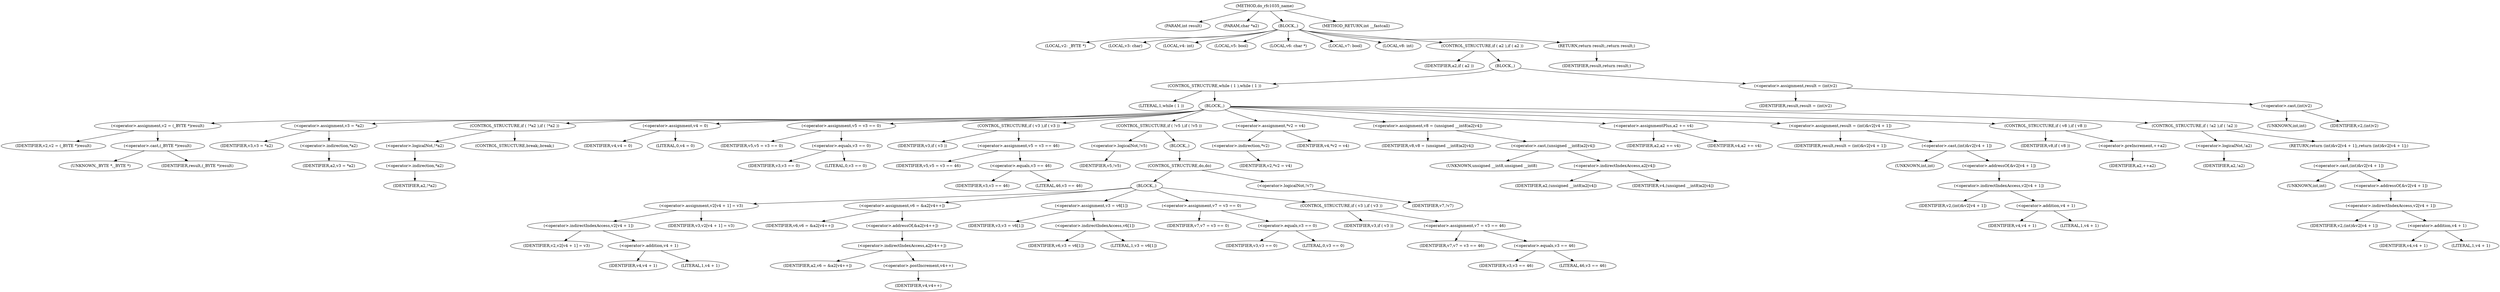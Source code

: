 digraph do_rfc1035_name {  
"1000108" [label = "(METHOD,do_rfc1035_name)" ]
"1000109" [label = "(PARAM,int result)" ]
"1000110" [label = "(PARAM,char *a2)" ]
"1000111" [label = "(BLOCK,,)" ]
"1000112" [label = "(LOCAL,v2: _BYTE *)" ]
"1000113" [label = "(LOCAL,v3: char)" ]
"1000114" [label = "(LOCAL,v4: int)" ]
"1000115" [label = "(LOCAL,v5: bool)" ]
"1000116" [label = "(LOCAL,v6: char *)" ]
"1000117" [label = "(LOCAL,v7: bool)" ]
"1000118" [label = "(LOCAL,v8: int)" ]
"1000119" [label = "(CONTROL_STRUCTURE,if ( a2 ),if ( a2 ))" ]
"1000120" [label = "(IDENTIFIER,a2,if ( a2 ))" ]
"1000121" [label = "(BLOCK,,)" ]
"1000122" [label = "(CONTROL_STRUCTURE,while ( 1 ),while ( 1 ))" ]
"1000123" [label = "(LITERAL,1,while ( 1 ))" ]
"1000124" [label = "(BLOCK,,)" ]
"1000125" [label = "(<operator>.assignment,v2 = (_BYTE *)result)" ]
"1000126" [label = "(IDENTIFIER,v2,v2 = (_BYTE *)result)" ]
"1000127" [label = "(<operator>.cast,(_BYTE *)result)" ]
"1000128" [label = "(UNKNOWN,_BYTE *,_BYTE *)" ]
"1000129" [label = "(IDENTIFIER,result,(_BYTE *)result)" ]
"1000130" [label = "(<operator>.assignment,v3 = *a2)" ]
"1000131" [label = "(IDENTIFIER,v3,v3 = *a2)" ]
"1000132" [label = "(<operator>.indirection,*a2)" ]
"1000133" [label = "(IDENTIFIER,a2,v3 = *a2)" ]
"1000134" [label = "(CONTROL_STRUCTURE,if ( !*a2 ),if ( !*a2 ))" ]
"1000135" [label = "(<operator>.logicalNot,!*a2)" ]
"1000136" [label = "(<operator>.indirection,*a2)" ]
"1000137" [label = "(IDENTIFIER,a2,!*a2)" ]
"1000138" [label = "(CONTROL_STRUCTURE,break;,break;)" ]
"1000139" [label = "(<operator>.assignment,v4 = 0)" ]
"1000140" [label = "(IDENTIFIER,v4,v4 = 0)" ]
"1000141" [label = "(LITERAL,0,v4 = 0)" ]
"1000142" [label = "(<operator>.assignment,v5 = v3 == 0)" ]
"1000143" [label = "(IDENTIFIER,v5,v5 = v3 == 0)" ]
"1000144" [label = "(<operator>.equals,v3 == 0)" ]
"1000145" [label = "(IDENTIFIER,v3,v3 == 0)" ]
"1000146" [label = "(LITERAL,0,v3 == 0)" ]
"1000147" [label = "(CONTROL_STRUCTURE,if ( v3 ),if ( v3 ))" ]
"1000148" [label = "(IDENTIFIER,v3,if ( v3 ))" ]
"1000149" [label = "(<operator>.assignment,v5 = v3 == 46)" ]
"1000150" [label = "(IDENTIFIER,v5,v5 = v3 == 46)" ]
"1000151" [label = "(<operator>.equals,v3 == 46)" ]
"1000152" [label = "(IDENTIFIER,v3,v3 == 46)" ]
"1000153" [label = "(LITERAL,46,v3 == 46)" ]
"1000154" [label = "(CONTROL_STRUCTURE,if ( !v5 ),if ( !v5 ))" ]
"1000155" [label = "(<operator>.logicalNot,!v5)" ]
"1000156" [label = "(IDENTIFIER,v5,!v5)" ]
"1000157" [label = "(BLOCK,,)" ]
"1000158" [label = "(CONTROL_STRUCTURE,do,do)" ]
"1000159" [label = "(BLOCK,,)" ]
"1000160" [label = "(<operator>.assignment,v2[v4 + 1] = v3)" ]
"1000161" [label = "(<operator>.indirectIndexAccess,v2[v4 + 1])" ]
"1000162" [label = "(IDENTIFIER,v2,v2[v4 + 1] = v3)" ]
"1000163" [label = "(<operator>.addition,v4 + 1)" ]
"1000164" [label = "(IDENTIFIER,v4,v4 + 1)" ]
"1000165" [label = "(LITERAL,1,v4 + 1)" ]
"1000166" [label = "(IDENTIFIER,v3,v2[v4 + 1] = v3)" ]
"1000167" [label = "(<operator>.assignment,v6 = &a2[v4++])" ]
"1000168" [label = "(IDENTIFIER,v6,v6 = &a2[v4++])" ]
"1000169" [label = "(<operator>.addressOf,&a2[v4++])" ]
"1000170" [label = "(<operator>.indirectIndexAccess,a2[v4++])" ]
"1000171" [label = "(IDENTIFIER,a2,v6 = &a2[v4++])" ]
"1000172" [label = "(<operator>.postIncrement,v4++)" ]
"1000173" [label = "(IDENTIFIER,v4,v4++)" ]
"1000174" [label = "(<operator>.assignment,v3 = v6[1])" ]
"1000175" [label = "(IDENTIFIER,v3,v3 = v6[1])" ]
"1000176" [label = "(<operator>.indirectIndexAccess,v6[1])" ]
"1000177" [label = "(IDENTIFIER,v6,v3 = v6[1])" ]
"1000178" [label = "(LITERAL,1,v3 = v6[1])" ]
"1000179" [label = "(<operator>.assignment,v7 = v3 == 0)" ]
"1000180" [label = "(IDENTIFIER,v7,v7 = v3 == 0)" ]
"1000181" [label = "(<operator>.equals,v3 == 0)" ]
"1000182" [label = "(IDENTIFIER,v3,v3 == 0)" ]
"1000183" [label = "(LITERAL,0,v3 == 0)" ]
"1000184" [label = "(CONTROL_STRUCTURE,if ( v3 ),if ( v3 ))" ]
"1000185" [label = "(IDENTIFIER,v3,if ( v3 ))" ]
"1000186" [label = "(<operator>.assignment,v7 = v3 == 46)" ]
"1000187" [label = "(IDENTIFIER,v7,v7 = v3 == 46)" ]
"1000188" [label = "(<operator>.equals,v3 == 46)" ]
"1000189" [label = "(IDENTIFIER,v3,v3 == 46)" ]
"1000190" [label = "(LITERAL,46,v3 == 46)" ]
"1000191" [label = "(<operator>.logicalNot,!v7)" ]
"1000192" [label = "(IDENTIFIER,v7,!v7)" ]
"1000193" [label = "(<operator>.assignment,*v2 = v4)" ]
"1000194" [label = "(<operator>.indirection,*v2)" ]
"1000195" [label = "(IDENTIFIER,v2,*v2 = v4)" ]
"1000196" [label = "(IDENTIFIER,v4,*v2 = v4)" ]
"1000197" [label = "(<operator>.assignment,v8 = (unsigned __int8)a2[v4])" ]
"1000198" [label = "(IDENTIFIER,v8,v8 = (unsigned __int8)a2[v4])" ]
"1000199" [label = "(<operator>.cast,(unsigned __int8)a2[v4])" ]
"1000200" [label = "(UNKNOWN,unsigned __int8,unsigned __int8)" ]
"1000201" [label = "(<operator>.indirectIndexAccess,a2[v4])" ]
"1000202" [label = "(IDENTIFIER,a2,(unsigned __int8)a2[v4])" ]
"1000203" [label = "(IDENTIFIER,v4,(unsigned __int8)a2[v4])" ]
"1000204" [label = "(<operator>.assignmentPlus,a2 += v4)" ]
"1000205" [label = "(IDENTIFIER,a2,a2 += v4)" ]
"1000206" [label = "(IDENTIFIER,v4,a2 += v4)" ]
"1000207" [label = "(<operator>.assignment,result = (int)&v2[v4 + 1])" ]
"1000208" [label = "(IDENTIFIER,result,result = (int)&v2[v4 + 1])" ]
"1000209" [label = "(<operator>.cast,(int)&v2[v4 + 1])" ]
"1000210" [label = "(UNKNOWN,int,int)" ]
"1000211" [label = "(<operator>.addressOf,&v2[v4 + 1])" ]
"1000212" [label = "(<operator>.indirectIndexAccess,v2[v4 + 1])" ]
"1000213" [label = "(IDENTIFIER,v2,(int)&v2[v4 + 1])" ]
"1000214" [label = "(<operator>.addition,v4 + 1)" ]
"1000215" [label = "(IDENTIFIER,v4,v4 + 1)" ]
"1000216" [label = "(LITERAL,1,v4 + 1)" ]
"1000217" [label = "(CONTROL_STRUCTURE,if ( v8 ),if ( v8 ))" ]
"1000218" [label = "(IDENTIFIER,v8,if ( v8 ))" ]
"1000219" [label = "(<operator>.preIncrement,++a2)" ]
"1000220" [label = "(IDENTIFIER,a2,++a2)" ]
"1000221" [label = "(CONTROL_STRUCTURE,if ( !a2 ),if ( !a2 ))" ]
"1000222" [label = "(<operator>.logicalNot,!a2)" ]
"1000223" [label = "(IDENTIFIER,a2,!a2)" ]
"1000224" [label = "(RETURN,return (int)&v2[v4 + 1];,return (int)&v2[v4 + 1];)" ]
"1000225" [label = "(<operator>.cast,(int)&v2[v4 + 1])" ]
"1000226" [label = "(UNKNOWN,int,int)" ]
"1000227" [label = "(<operator>.addressOf,&v2[v4 + 1])" ]
"1000228" [label = "(<operator>.indirectIndexAccess,v2[v4 + 1])" ]
"1000229" [label = "(IDENTIFIER,v2,(int)&v2[v4 + 1])" ]
"1000230" [label = "(<operator>.addition,v4 + 1)" ]
"1000231" [label = "(IDENTIFIER,v4,v4 + 1)" ]
"1000232" [label = "(LITERAL,1,v4 + 1)" ]
"1000233" [label = "(<operator>.assignment,result = (int)v2)" ]
"1000234" [label = "(IDENTIFIER,result,result = (int)v2)" ]
"1000235" [label = "(<operator>.cast,(int)v2)" ]
"1000236" [label = "(UNKNOWN,int,int)" ]
"1000237" [label = "(IDENTIFIER,v2,(int)v2)" ]
"1000238" [label = "(RETURN,return result;,return result;)" ]
"1000239" [label = "(IDENTIFIER,result,return result;)" ]
"1000240" [label = "(METHOD_RETURN,int __fastcall)" ]
  "1000108" -> "1000109" 
  "1000108" -> "1000110" 
  "1000108" -> "1000111" 
  "1000108" -> "1000240" 
  "1000111" -> "1000112" 
  "1000111" -> "1000113" 
  "1000111" -> "1000114" 
  "1000111" -> "1000115" 
  "1000111" -> "1000116" 
  "1000111" -> "1000117" 
  "1000111" -> "1000118" 
  "1000111" -> "1000119" 
  "1000111" -> "1000238" 
  "1000119" -> "1000120" 
  "1000119" -> "1000121" 
  "1000121" -> "1000122" 
  "1000121" -> "1000233" 
  "1000122" -> "1000123" 
  "1000122" -> "1000124" 
  "1000124" -> "1000125" 
  "1000124" -> "1000130" 
  "1000124" -> "1000134" 
  "1000124" -> "1000139" 
  "1000124" -> "1000142" 
  "1000124" -> "1000147" 
  "1000124" -> "1000154" 
  "1000124" -> "1000193" 
  "1000124" -> "1000197" 
  "1000124" -> "1000204" 
  "1000124" -> "1000207" 
  "1000124" -> "1000217" 
  "1000124" -> "1000221" 
  "1000125" -> "1000126" 
  "1000125" -> "1000127" 
  "1000127" -> "1000128" 
  "1000127" -> "1000129" 
  "1000130" -> "1000131" 
  "1000130" -> "1000132" 
  "1000132" -> "1000133" 
  "1000134" -> "1000135" 
  "1000134" -> "1000138" 
  "1000135" -> "1000136" 
  "1000136" -> "1000137" 
  "1000139" -> "1000140" 
  "1000139" -> "1000141" 
  "1000142" -> "1000143" 
  "1000142" -> "1000144" 
  "1000144" -> "1000145" 
  "1000144" -> "1000146" 
  "1000147" -> "1000148" 
  "1000147" -> "1000149" 
  "1000149" -> "1000150" 
  "1000149" -> "1000151" 
  "1000151" -> "1000152" 
  "1000151" -> "1000153" 
  "1000154" -> "1000155" 
  "1000154" -> "1000157" 
  "1000155" -> "1000156" 
  "1000157" -> "1000158" 
  "1000158" -> "1000159" 
  "1000158" -> "1000191" 
  "1000159" -> "1000160" 
  "1000159" -> "1000167" 
  "1000159" -> "1000174" 
  "1000159" -> "1000179" 
  "1000159" -> "1000184" 
  "1000160" -> "1000161" 
  "1000160" -> "1000166" 
  "1000161" -> "1000162" 
  "1000161" -> "1000163" 
  "1000163" -> "1000164" 
  "1000163" -> "1000165" 
  "1000167" -> "1000168" 
  "1000167" -> "1000169" 
  "1000169" -> "1000170" 
  "1000170" -> "1000171" 
  "1000170" -> "1000172" 
  "1000172" -> "1000173" 
  "1000174" -> "1000175" 
  "1000174" -> "1000176" 
  "1000176" -> "1000177" 
  "1000176" -> "1000178" 
  "1000179" -> "1000180" 
  "1000179" -> "1000181" 
  "1000181" -> "1000182" 
  "1000181" -> "1000183" 
  "1000184" -> "1000185" 
  "1000184" -> "1000186" 
  "1000186" -> "1000187" 
  "1000186" -> "1000188" 
  "1000188" -> "1000189" 
  "1000188" -> "1000190" 
  "1000191" -> "1000192" 
  "1000193" -> "1000194" 
  "1000193" -> "1000196" 
  "1000194" -> "1000195" 
  "1000197" -> "1000198" 
  "1000197" -> "1000199" 
  "1000199" -> "1000200" 
  "1000199" -> "1000201" 
  "1000201" -> "1000202" 
  "1000201" -> "1000203" 
  "1000204" -> "1000205" 
  "1000204" -> "1000206" 
  "1000207" -> "1000208" 
  "1000207" -> "1000209" 
  "1000209" -> "1000210" 
  "1000209" -> "1000211" 
  "1000211" -> "1000212" 
  "1000212" -> "1000213" 
  "1000212" -> "1000214" 
  "1000214" -> "1000215" 
  "1000214" -> "1000216" 
  "1000217" -> "1000218" 
  "1000217" -> "1000219" 
  "1000219" -> "1000220" 
  "1000221" -> "1000222" 
  "1000221" -> "1000224" 
  "1000222" -> "1000223" 
  "1000224" -> "1000225" 
  "1000225" -> "1000226" 
  "1000225" -> "1000227" 
  "1000227" -> "1000228" 
  "1000228" -> "1000229" 
  "1000228" -> "1000230" 
  "1000230" -> "1000231" 
  "1000230" -> "1000232" 
  "1000233" -> "1000234" 
  "1000233" -> "1000235" 
  "1000235" -> "1000236" 
  "1000235" -> "1000237" 
  "1000238" -> "1000239" 
}
